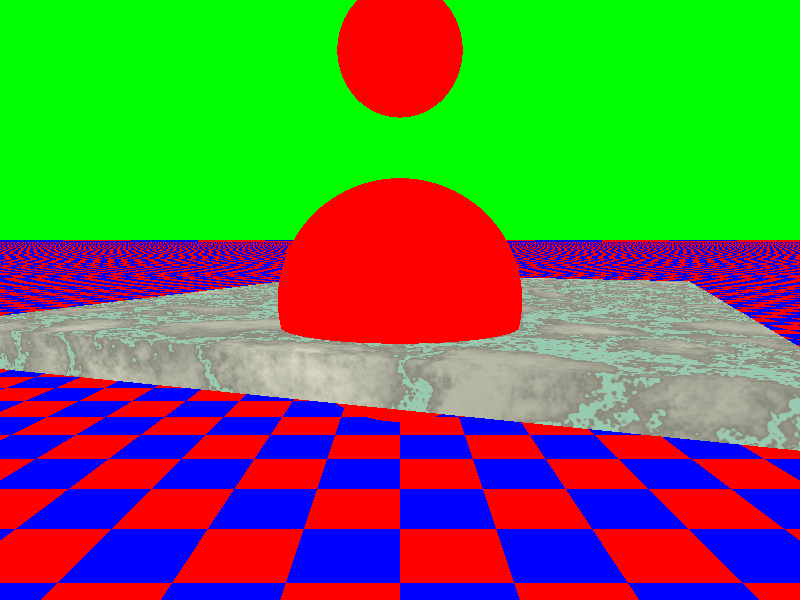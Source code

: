 #version 3.7;
#include "colors.inc"    // The include files contain
#include "stones.inc"    // pre-defined scene elements
#include "consts.inc"
#include "glass.inc"

global_settings {assumed_gamma 1.0}
background { color Green }

// transmit
#declare Pinkish = color red 0.9 blue 0.4 green 0.2 transmit 0.9;
/*#declare Pinkish = color 0.9 0.4 0.2 0.5;*/

camera {
   /*orthographic*/
   /*fisheye*/
   perspective
   location <0, 2, -8>
   look_at  <0, 1,  2>
 }

light_source { <2, 14, -3> color White}

box {
    <-8, 0,   15>,  // Near lower left corner
    < 5, 0.6,  -1>   // Far upper right corner
    texture {
      T_Stone25     // Pre-defined from stones.inc
      scale 4       // Scale by the same amount in all
                    // directions
    }
    rotate y*20     // Equivalent to "rotate <0,20,0>"
  }
plane { <0, 1, 0>, -1
    pigment {
      checker color Red, color Blue
    }
  }

sphere {
    <0, 1, 2>, 2
    hollow
    texture {
      pigment { color Red }
    }
    interior {
      ior 1.5
      caustics 0.25
    }
  }
sphere {
    <0, 5, 2>, 1
    texture {
      pigment { color Red }
    }
  }
/*sky_sphere {
  pigment {
    gradient y
    color_map {
      [ 0.5  color CornflowerBlue ]
      [ 1.0  color MidnightBlue ]
    }
    scale 2
    translate -1
  }
}*/
